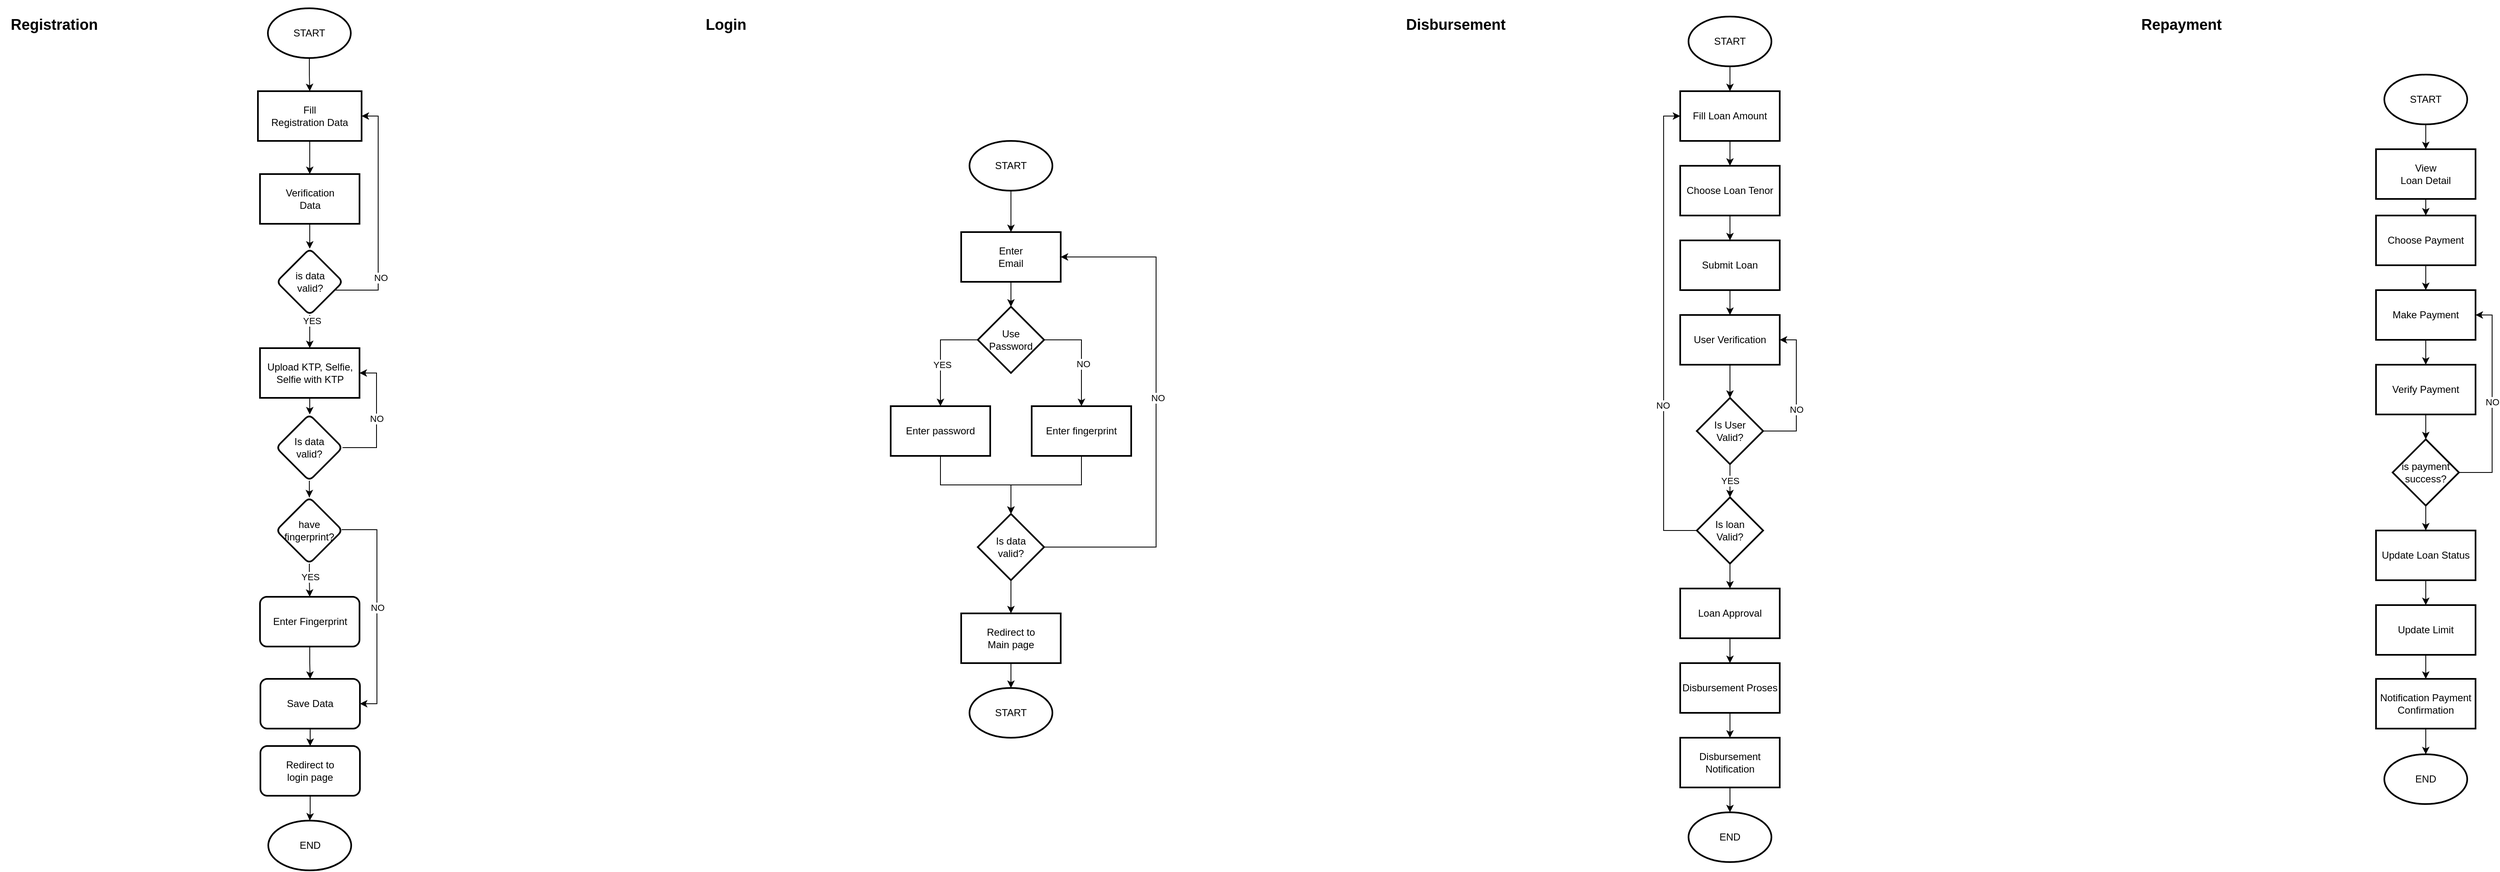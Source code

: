 <mxfile version="21.3.4" type="device">
  <diagram name="Page-1" id="yODeqKxccoryRHv-wdNr">
    <mxGraphModel dx="2074" dy="1130" grid="1" gridSize="10" guides="1" tooltips="1" connect="1" arrows="1" fold="1" page="1" pageScale="1" pageWidth="850" pageHeight="1100" math="0" shadow="0">
      <root>
        <mxCell id="0" />
        <mxCell id="1" parent="0" />
        <mxCell id="h4fI738bEiKRspc7kBQt-4" style="edgeStyle=orthogonalEdgeStyle;rounded=0;orthogonalLoop=1;jettySize=auto;html=1;entryX=0.5;entryY=0;entryDx=0;entryDy=0;" edge="1" parent="1" source="h4fI738bEiKRspc7kBQt-1" target="h4fI738bEiKRspc7kBQt-3">
          <mxGeometry relative="1" as="geometry" />
        </mxCell>
        <mxCell id="h4fI738bEiKRspc7kBQt-1" value="START" style="strokeWidth=2;html=1;shape=mxgraph.flowchart.start_1;whiteSpace=wrap;" vertex="1" parent="1">
          <mxGeometry x="363" y="30" width="100" height="60" as="geometry" />
        </mxCell>
        <mxCell id="h4fI738bEiKRspc7kBQt-2" value="&lt;h2&gt;Registration&lt;/h2&gt;" style="text;html=1;align=center;verticalAlign=middle;resizable=0;points=[];autosize=1;strokeColor=none;fillColor=none;" vertex="1" parent="1">
          <mxGeometry x="40" y="20" width="130" height="60" as="geometry" />
        </mxCell>
        <mxCell id="h4fI738bEiKRspc7kBQt-6" value="" style="edgeStyle=orthogonalEdgeStyle;rounded=0;orthogonalLoop=1;jettySize=auto;html=1;" edge="1" parent="1" source="h4fI738bEiKRspc7kBQt-3" target="h4fI738bEiKRspc7kBQt-5">
          <mxGeometry relative="1" as="geometry" />
        </mxCell>
        <mxCell id="h4fI738bEiKRspc7kBQt-3" value="Fill&lt;br&gt;Registration Data" style="rounded=0;whiteSpace=wrap;html=1;absoluteArcSize=1;arcSize=14;strokeWidth=2;" vertex="1" parent="1">
          <mxGeometry x="351" y="130" width="125" height="60" as="geometry" />
        </mxCell>
        <mxCell id="h4fI738bEiKRspc7kBQt-8" value="" style="edgeStyle=orthogonalEdgeStyle;rounded=0;orthogonalLoop=1;jettySize=auto;html=1;" edge="1" parent="1" source="h4fI738bEiKRspc7kBQt-5" target="h4fI738bEiKRspc7kBQt-7">
          <mxGeometry relative="1" as="geometry" />
        </mxCell>
        <mxCell id="h4fI738bEiKRspc7kBQt-5" value="Verification&lt;br&gt;Data" style="whiteSpace=wrap;html=1;rounded=0;arcSize=14;strokeWidth=2;" vertex="1" parent="1">
          <mxGeometry x="353.5" y="230" width="120" height="60" as="geometry" />
        </mxCell>
        <mxCell id="h4fI738bEiKRspc7kBQt-9" style="edgeStyle=orthogonalEdgeStyle;rounded=0;orthogonalLoop=1;jettySize=auto;html=1;entryX=1;entryY=0.5;entryDx=0;entryDy=0;" edge="1" parent="1" source="h4fI738bEiKRspc7kBQt-7" target="h4fI738bEiKRspc7kBQt-3">
          <mxGeometry relative="1" as="geometry">
            <Array as="points">
              <mxPoint x="496" y="370" />
              <mxPoint x="496" y="160" />
            </Array>
          </mxGeometry>
        </mxCell>
        <mxCell id="h4fI738bEiKRspc7kBQt-10" value="NO" style="edgeLabel;html=1;align=center;verticalAlign=middle;resizable=0;points=[];" vertex="1" connectable="0" parent="h4fI738bEiKRspc7kBQt-9">
          <mxGeometry x="-0.512" y="-3" relative="1" as="geometry">
            <mxPoint y="1" as="offset" />
          </mxGeometry>
        </mxCell>
        <mxCell id="h4fI738bEiKRspc7kBQt-12" value="" style="edgeStyle=orthogonalEdgeStyle;rounded=0;orthogonalLoop=1;jettySize=auto;html=1;" edge="1" parent="1" source="h4fI738bEiKRspc7kBQt-7" target="h4fI738bEiKRspc7kBQt-11">
          <mxGeometry relative="1" as="geometry" />
        </mxCell>
        <mxCell id="h4fI738bEiKRspc7kBQt-15" value="YES" style="edgeLabel;html=1;align=center;verticalAlign=middle;resizable=0;points=[];" vertex="1" connectable="0" parent="h4fI738bEiKRspc7kBQt-12">
          <mxGeometry x="-0.64" y="2" relative="1" as="geometry">
            <mxPoint as="offset" />
          </mxGeometry>
        </mxCell>
        <mxCell id="h4fI738bEiKRspc7kBQt-7" value="is data&lt;br&gt;valid?" style="rhombus;whiteSpace=wrap;html=1;rounded=1;arcSize=14;strokeWidth=2;" vertex="1" parent="1">
          <mxGeometry x="373.5" y="320" width="80" height="80" as="geometry" />
        </mxCell>
        <mxCell id="h4fI738bEiKRspc7kBQt-14" value="" style="edgeStyle=orthogonalEdgeStyle;rounded=0;orthogonalLoop=1;jettySize=auto;html=1;" edge="1" parent="1" source="h4fI738bEiKRspc7kBQt-11" target="h4fI738bEiKRspc7kBQt-13">
          <mxGeometry relative="1" as="geometry" />
        </mxCell>
        <mxCell id="h4fI738bEiKRspc7kBQt-11" value="Upload KTP, Selfie, Selfie with KTP" style="whiteSpace=wrap;html=1;rounded=0;arcSize=14;strokeWidth=2;" vertex="1" parent="1">
          <mxGeometry x="353.5" y="440" width="120" height="60" as="geometry" />
        </mxCell>
        <mxCell id="h4fI738bEiKRspc7kBQt-16" value="NO" style="edgeStyle=orthogonalEdgeStyle;rounded=0;orthogonalLoop=1;jettySize=auto;html=1;entryX=1;entryY=0.5;entryDx=0;entryDy=0;" edge="1" parent="1" source="h4fI738bEiKRspc7kBQt-13" target="h4fI738bEiKRspc7kBQt-11">
          <mxGeometry relative="1" as="geometry">
            <Array as="points">
              <mxPoint x="494" y="560" />
              <mxPoint x="494" y="470" />
            </Array>
          </mxGeometry>
        </mxCell>
        <mxCell id="zoL5AEzX4JtdxZYLXB7Z-26" value="" style="edgeStyle=orthogonalEdgeStyle;rounded=0;orthogonalLoop=1;jettySize=auto;html=1;" edge="1" parent="1" source="h4fI738bEiKRspc7kBQt-13" target="zoL5AEzX4JtdxZYLXB7Z-25">
          <mxGeometry relative="1" as="geometry" />
        </mxCell>
        <mxCell id="h4fI738bEiKRspc7kBQt-13" value="Is data&lt;br&gt;valid?" style="rhombus;whiteSpace=wrap;html=1;rounded=1;arcSize=14;strokeWidth=2;" vertex="1" parent="1">
          <mxGeometry x="373" y="520" width="80" height="80" as="geometry" />
        </mxCell>
        <mxCell id="h4fI738bEiKRspc7kBQt-20" value="" style="edgeStyle=orthogonalEdgeStyle;rounded=0;orthogonalLoop=1;jettySize=auto;html=1;" edge="1" parent="1" source="h4fI738bEiKRspc7kBQt-17" target="h4fI738bEiKRspc7kBQt-19">
          <mxGeometry relative="1" as="geometry" />
        </mxCell>
        <mxCell id="h4fI738bEiKRspc7kBQt-17" value="Save Data" style="whiteSpace=wrap;html=1;rounded=1;arcSize=14;strokeWidth=2;" vertex="1" parent="1">
          <mxGeometry x="354" y="839" width="120" height="60" as="geometry" />
        </mxCell>
        <mxCell id="h4fI738bEiKRspc7kBQt-22" style="edgeStyle=orthogonalEdgeStyle;rounded=0;orthogonalLoop=1;jettySize=auto;html=1;entryX=0.5;entryY=0;entryDx=0;entryDy=0;entryPerimeter=0;" edge="1" parent="1" source="h4fI738bEiKRspc7kBQt-19" target="h4fI738bEiKRspc7kBQt-21">
          <mxGeometry relative="1" as="geometry" />
        </mxCell>
        <mxCell id="h4fI738bEiKRspc7kBQt-19" value="Redirect to&lt;br&gt;login page" style="whiteSpace=wrap;html=1;rounded=1;arcSize=14;strokeWidth=2;" vertex="1" parent="1">
          <mxGeometry x="354" y="920" width="120" height="60" as="geometry" />
        </mxCell>
        <mxCell id="h4fI738bEiKRspc7kBQt-21" value="END" style="strokeWidth=2;html=1;shape=mxgraph.flowchart.start_1;whiteSpace=wrap;" vertex="1" parent="1">
          <mxGeometry x="363.5" y="1010" width="100" height="60" as="geometry" />
        </mxCell>
        <mxCell id="zoL5AEzX4JtdxZYLXB7Z-1" value="&lt;h2&gt;Login&lt;/h2&gt;" style="text;html=1;align=center;verticalAlign=middle;resizable=0;points=[];autosize=1;strokeColor=none;fillColor=none;" vertex="1" parent="1">
          <mxGeometry x="880" y="20" width="70" height="60" as="geometry" />
        </mxCell>
        <mxCell id="zoL5AEzX4JtdxZYLXB7Z-4" value="" style="edgeStyle=orthogonalEdgeStyle;rounded=0;orthogonalLoop=1;jettySize=auto;html=1;" edge="1" parent="1" source="zoL5AEzX4JtdxZYLXB7Z-2" target="zoL5AEzX4JtdxZYLXB7Z-3">
          <mxGeometry relative="1" as="geometry" />
        </mxCell>
        <mxCell id="zoL5AEzX4JtdxZYLXB7Z-2" value="START" style="strokeWidth=2;html=1;shape=mxgraph.flowchart.start_1;whiteSpace=wrap;" vertex="1" parent="1">
          <mxGeometry x="1209" y="190" width="100" height="60" as="geometry" />
        </mxCell>
        <mxCell id="zoL5AEzX4JtdxZYLXB7Z-8" value="" style="edgeStyle=orthogonalEdgeStyle;rounded=0;orthogonalLoop=1;jettySize=auto;html=1;" edge="1" parent="1" source="zoL5AEzX4JtdxZYLXB7Z-3" target="zoL5AEzX4JtdxZYLXB7Z-7">
          <mxGeometry relative="1" as="geometry" />
        </mxCell>
        <mxCell id="zoL5AEzX4JtdxZYLXB7Z-3" value="Enter&lt;br&gt;Email" style="whiteSpace=wrap;html=1;strokeWidth=2;" vertex="1" parent="1">
          <mxGeometry x="1199" y="300" width="120" height="60" as="geometry" />
        </mxCell>
        <mxCell id="zoL5AEzX4JtdxZYLXB7Z-12" value="" style="edgeStyle=orthogonalEdgeStyle;rounded=0;orthogonalLoop=1;jettySize=auto;html=1;exitX=0;exitY=0.5;exitDx=0;exitDy=0;" edge="1" parent="1" source="zoL5AEzX4JtdxZYLXB7Z-7" target="zoL5AEzX4JtdxZYLXB7Z-9">
          <mxGeometry relative="1" as="geometry" />
        </mxCell>
        <mxCell id="zoL5AEzX4JtdxZYLXB7Z-13" value="YES" style="edgeLabel;html=1;align=center;verticalAlign=middle;resizable=0;points=[];" vertex="1" connectable="0" parent="zoL5AEzX4JtdxZYLXB7Z-12">
          <mxGeometry x="0.2" y="2" relative="1" as="geometry">
            <mxPoint as="offset" />
          </mxGeometry>
        </mxCell>
        <mxCell id="zoL5AEzX4JtdxZYLXB7Z-19" value="" style="edgeStyle=orthogonalEdgeStyle;rounded=0;orthogonalLoop=1;jettySize=auto;html=1;" edge="1" parent="1" source="zoL5AEzX4JtdxZYLXB7Z-7" target="zoL5AEzX4JtdxZYLXB7Z-18">
          <mxGeometry relative="1" as="geometry">
            <Array as="points">
              <mxPoint x="1344" y="430" />
            </Array>
          </mxGeometry>
        </mxCell>
        <mxCell id="zoL5AEzX4JtdxZYLXB7Z-20" value="NO" style="edgeLabel;html=1;align=center;verticalAlign=middle;resizable=0;points=[];" vertex="1" connectable="0" parent="zoL5AEzX4JtdxZYLXB7Z-19">
          <mxGeometry x="0.187" y="2" relative="1" as="geometry">
            <mxPoint as="offset" />
          </mxGeometry>
        </mxCell>
        <mxCell id="zoL5AEzX4JtdxZYLXB7Z-7" value="Use&lt;br&gt;Password" style="rhombus;whiteSpace=wrap;html=1;strokeWidth=2;" vertex="1" parent="1">
          <mxGeometry x="1219" y="390" width="80" height="80" as="geometry" />
        </mxCell>
        <mxCell id="zoL5AEzX4JtdxZYLXB7Z-35" value="" style="edgeStyle=orthogonalEdgeStyle;rounded=0;orthogonalLoop=1;jettySize=auto;html=1;" edge="1" parent="1" source="zoL5AEzX4JtdxZYLXB7Z-9" target="zoL5AEzX4JtdxZYLXB7Z-34">
          <mxGeometry relative="1" as="geometry" />
        </mxCell>
        <mxCell id="zoL5AEzX4JtdxZYLXB7Z-9" value="Enter password" style="whiteSpace=wrap;html=1;strokeWidth=2;" vertex="1" parent="1">
          <mxGeometry x="1114" y="510" width="120" height="60" as="geometry" />
        </mxCell>
        <mxCell id="zoL5AEzX4JtdxZYLXB7Z-36" style="edgeStyle=orthogonalEdgeStyle;rounded=0;orthogonalLoop=1;jettySize=auto;html=1;entryX=0.5;entryY=0;entryDx=0;entryDy=0;" edge="1" parent="1" source="zoL5AEzX4JtdxZYLXB7Z-18" target="zoL5AEzX4JtdxZYLXB7Z-34">
          <mxGeometry relative="1" as="geometry" />
        </mxCell>
        <mxCell id="zoL5AEzX4JtdxZYLXB7Z-18" value="Enter fingerprint" style="whiteSpace=wrap;html=1;strokeWidth=2;" vertex="1" parent="1">
          <mxGeometry x="1284" y="510" width="120" height="60" as="geometry" />
        </mxCell>
        <mxCell id="zoL5AEzX4JtdxZYLXB7Z-28" value="" style="edgeStyle=orthogonalEdgeStyle;rounded=0;orthogonalLoop=1;jettySize=auto;html=1;" edge="1" parent="1" source="zoL5AEzX4JtdxZYLXB7Z-25" target="zoL5AEzX4JtdxZYLXB7Z-27">
          <mxGeometry relative="1" as="geometry" />
        </mxCell>
        <mxCell id="zoL5AEzX4JtdxZYLXB7Z-30" value="YES" style="edgeLabel;html=1;align=center;verticalAlign=middle;resizable=0;points=[];" vertex="1" connectable="0" parent="zoL5AEzX4JtdxZYLXB7Z-28">
          <mxGeometry x="-0.21" y="1" relative="1" as="geometry">
            <mxPoint as="offset" />
          </mxGeometry>
        </mxCell>
        <mxCell id="zoL5AEzX4JtdxZYLXB7Z-32" value="NO" style="edgeStyle=orthogonalEdgeStyle;rounded=0;orthogonalLoop=1;jettySize=auto;html=1;entryX=1;entryY=0.5;entryDx=0;entryDy=0;" edge="1" parent="1" source="zoL5AEzX4JtdxZYLXB7Z-25" target="h4fI738bEiKRspc7kBQt-17">
          <mxGeometry relative="1" as="geometry">
            <Array as="points">
              <mxPoint x="494.5" y="659" />
              <mxPoint x="494.5" y="869" />
            </Array>
          </mxGeometry>
        </mxCell>
        <mxCell id="zoL5AEzX4JtdxZYLXB7Z-25" value="have fingerprint?" style="rhombus;whiteSpace=wrap;html=1;rounded=1;arcSize=14;strokeWidth=2;" vertex="1" parent="1">
          <mxGeometry x="373" y="620" width="80" height="80" as="geometry" />
        </mxCell>
        <mxCell id="zoL5AEzX4JtdxZYLXB7Z-31" value="" style="edgeStyle=orthogonalEdgeStyle;rounded=0;orthogonalLoop=1;jettySize=auto;html=1;" edge="1" parent="1" source="zoL5AEzX4JtdxZYLXB7Z-27" target="h4fI738bEiKRspc7kBQt-17">
          <mxGeometry relative="1" as="geometry" />
        </mxCell>
        <mxCell id="zoL5AEzX4JtdxZYLXB7Z-27" value="Enter Fingerprint" style="whiteSpace=wrap;html=1;rounded=1;arcSize=14;strokeWidth=2;" vertex="1" parent="1">
          <mxGeometry x="353.5" y="740" width="120" height="60" as="geometry" />
        </mxCell>
        <mxCell id="zoL5AEzX4JtdxZYLXB7Z-37" style="edgeStyle=orthogonalEdgeStyle;rounded=0;orthogonalLoop=1;jettySize=auto;html=1;entryX=1;entryY=0.5;entryDx=0;entryDy=0;" edge="1" parent="1" source="zoL5AEzX4JtdxZYLXB7Z-34" target="zoL5AEzX4JtdxZYLXB7Z-3">
          <mxGeometry relative="1" as="geometry">
            <mxPoint x="1434" y="380" as="targetPoint" />
            <Array as="points">
              <mxPoint x="1434" y="680" />
              <mxPoint x="1434" y="330" />
            </Array>
          </mxGeometry>
        </mxCell>
        <mxCell id="zoL5AEzX4JtdxZYLXB7Z-40" value="NO" style="edgeLabel;html=1;align=center;verticalAlign=middle;resizable=0;points=[];" vertex="1" connectable="0" parent="zoL5AEzX4JtdxZYLXB7Z-37">
          <mxGeometry x="0.05" y="-2" relative="1" as="geometry">
            <mxPoint as="offset" />
          </mxGeometry>
        </mxCell>
        <mxCell id="zoL5AEzX4JtdxZYLXB7Z-42" value="" style="edgeStyle=orthogonalEdgeStyle;rounded=0;orthogonalLoop=1;jettySize=auto;html=1;" edge="1" parent="1" source="zoL5AEzX4JtdxZYLXB7Z-34" target="zoL5AEzX4JtdxZYLXB7Z-41">
          <mxGeometry relative="1" as="geometry" />
        </mxCell>
        <mxCell id="zoL5AEzX4JtdxZYLXB7Z-34" value="Is data&lt;br&gt;valid?" style="rhombus;whiteSpace=wrap;html=1;strokeWidth=2;" vertex="1" parent="1">
          <mxGeometry x="1219" y="640" width="80" height="80" as="geometry" />
        </mxCell>
        <mxCell id="zoL5AEzX4JtdxZYLXB7Z-44" value="" style="edgeStyle=orthogonalEdgeStyle;rounded=0;orthogonalLoop=1;jettySize=auto;html=1;" edge="1" parent="1" source="zoL5AEzX4JtdxZYLXB7Z-41" target="zoL5AEzX4JtdxZYLXB7Z-43">
          <mxGeometry relative="1" as="geometry" />
        </mxCell>
        <mxCell id="zoL5AEzX4JtdxZYLXB7Z-41" value="Redirect to&lt;br&gt;Main page" style="whiteSpace=wrap;html=1;strokeWidth=2;" vertex="1" parent="1">
          <mxGeometry x="1199" y="760" width="120" height="60" as="geometry" />
        </mxCell>
        <mxCell id="zoL5AEzX4JtdxZYLXB7Z-43" value="START" style="strokeWidth=2;html=1;shape=mxgraph.flowchart.start_1;whiteSpace=wrap;" vertex="1" parent="1">
          <mxGeometry x="1209" y="850" width="100" height="60" as="geometry" />
        </mxCell>
        <mxCell id="zoL5AEzX4JtdxZYLXB7Z-45" value="&lt;h2&gt;Disbursement&lt;/h2&gt;" style="text;html=1;align=center;verticalAlign=middle;resizable=0;points=[];autosize=1;strokeColor=none;fillColor=none;" vertex="1" parent="1">
          <mxGeometry x="1725" y="20" width="140" height="60" as="geometry" />
        </mxCell>
        <mxCell id="zoL5AEzX4JtdxZYLXB7Z-69" value="" style="edgeStyle=orthogonalEdgeStyle;rounded=0;orthogonalLoop=1;jettySize=auto;html=1;" edge="1" parent="1" source="zoL5AEzX4JtdxZYLXB7Z-46" target="zoL5AEzX4JtdxZYLXB7Z-51">
          <mxGeometry relative="1" as="geometry" />
        </mxCell>
        <mxCell id="zoL5AEzX4JtdxZYLXB7Z-46" value="START" style="strokeWidth=2;html=1;shape=mxgraph.flowchart.start_1;whiteSpace=wrap;" vertex="1" parent="1">
          <mxGeometry x="2076" y="40" width="100" height="60" as="geometry" />
        </mxCell>
        <mxCell id="zoL5AEzX4JtdxZYLXB7Z-72" value="" style="edgeStyle=orthogonalEdgeStyle;rounded=0;orthogonalLoop=1;jettySize=auto;html=1;" edge="1" parent="1" source="zoL5AEzX4JtdxZYLXB7Z-49" target="zoL5AEzX4JtdxZYLXB7Z-71">
          <mxGeometry relative="1" as="geometry" />
        </mxCell>
        <mxCell id="zoL5AEzX4JtdxZYLXB7Z-49" value="User Verification" style="whiteSpace=wrap;html=1;strokeWidth=2;" vertex="1" parent="1">
          <mxGeometry x="2066" y="400" width="120" height="60" as="geometry" />
        </mxCell>
        <mxCell id="zoL5AEzX4JtdxZYLXB7Z-55" value="" style="edgeStyle=orthogonalEdgeStyle;rounded=0;orthogonalLoop=1;jettySize=auto;html=1;" edge="1" parent="1" source="zoL5AEzX4JtdxZYLXB7Z-51" target="zoL5AEzX4JtdxZYLXB7Z-54">
          <mxGeometry relative="1" as="geometry" />
        </mxCell>
        <mxCell id="zoL5AEzX4JtdxZYLXB7Z-51" value="Fill Loan Amount" style="whiteSpace=wrap;html=1;strokeWidth=2;" vertex="1" parent="1">
          <mxGeometry x="2066" y="130" width="120" height="60" as="geometry" />
        </mxCell>
        <mxCell id="zoL5AEzX4JtdxZYLXB7Z-59" value="" style="edgeStyle=orthogonalEdgeStyle;rounded=0;orthogonalLoop=1;jettySize=auto;html=1;" edge="1" parent="1" source="zoL5AEzX4JtdxZYLXB7Z-54" target="zoL5AEzX4JtdxZYLXB7Z-58">
          <mxGeometry relative="1" as="geometry" />
        </mxCell>
        <mxCell id="zoL5AEzX4JtdxZYLXB7Z-54" value="Choose Loan Tenor" style="whiteSpace=wrap;html=1;strokeWidth=2;" vertex="1" parent="1">
          <mxGeometry x="2066" y="220" width="120" height="60" as="geometry" />
        </mxCell>
        <mxCell id="zoL5AEzX4JtdxZYLXB7Z-70" value="" style="edgeStyle=orthogonalEdgeStyle;rounded=0;orthogonalLoop=1;jettySize=auto;html=1;" edge="1" parent="1" source="zoL5AEzX4JtdxZYLXB7Z-58" target="zoL5AEzX4JtdxZYLXB7Z-49">
          <mxGeometry relative="1" as="geometry" />
        </mxCell>
        <mxCell id="zoL5AEzX4JtdxZYLXB7Z-58" value="Submit Loan" style="whiteSpace=wrap;html=1;strokeWidth=2;" vertex="1" parent="1">
          <mxGeometry x="2066" y="310" width="120" height="60" as="geometry" />
        </mxCell>
        <mxCell id="zoL5AEzX4JtdxZYLXB7Z-63" value="" style="edgeStyle=orthogonalEdgeStyle;rounded=0;orthogonalLoop=1;jettySize=auto;html=1;" edge="1" parent="1" source="zoL5AEzX4JtdxZYLXB7Z-60" target="zoL5AEzX4JtdxZYLXB7Z-62">
          <mxGeometry relative="1" as="geometry" />
        </mxCell>
        <mxCell id="zoL5AEzX4JtdxZYLXB7Z-60" value="Loan Approval" style="whiteSpace=wrap;html=1;strokeWidth=2;" vertex="1" parent="1">
          <mxGeometry x="2066" y="730" width="120" height="60" as="geometry" />
        </mxCell>
        <mxCell id="zoL5AEzX4JtdxZYLXB7Z-65" value="" style="edgeStyle=orthogonalEdgeStyle;rounded=0;orthogonalLoop=1;jettySize=auto;html=1;" edge="1" parent="1" source="zoL5AEzX4JtdxZYLXB7Z-62" target="zoL5AEzX4JtdxZYLXB7Z-64">
          <mxGeometry relative="1" as="geometry" />
        </mxCell>
        <mxCell id="zoL5AEzX4JtdxZYLXB7Z-62" value="Disbursement Proses" style="whiteSpace=wrap;html=1;strokeWidth=2;" vertex="1" parent="1">
          <mxGeometry x="2066" y="820" width="120" height="60" as="geometry" />
        </mxCell>
        <mxCell id="zoL5AEzX4JtdxZYLXB7Z-80" value="" style="edgeStyle=orthogonalEdgeStyle;rounded=0;orthogonalLoop=1;jettySize=auto;html=1;" edge="1" parent="1" source="zoL5AEzX4JtdxZYLXB7Z-64" target="zoL5AEzX4JtdxZYLXB7Z-79">
          <mxGeometry relative="1" as="geometry" />
        </mxCell>
        <mxCell id="zoL5AEzX4JtdxZYLXB7Z-64" value="Disbursement Notification" style="whiteSpace=wrap;html=1;strokeWidth=2;" vertex="1" parent="1">
          <mxGeometry x="2066" y="910" width="120" height="60" as="geometry" />
        </mxCell>
        <mxCell id="zoL5AEzX4JtdxZYLXB7Z-76" style="edgeStyle=orthogonalEdgeStyle;rounded=0;orthogonalLoop=1;jettySize=auto;html=1;entryX=0;entryY=0.5;entryDx=0;entryDy=0;" edge="1" parent="1" source="zoL5AEzX4JtdxZYLXB7Z-66" target="zoL5AEzX4JtdxZYLXB7Z-51">
          <mxGeometry relative="1" as="geometry">
            <Array as="points">
              <mxPoint x="2046" y="660" />
              <mxPoint x="2046" y="160" />
            </Array>
          </mxGeometry>
        </mxCell>
        <mxCell id="zoL5AEzX4JtdxZYLXB7Z-77" value="NO" style="edgeLabel;html=1;align=center;verticalAlign=middle;resizable=0;points=[];" vertex="1" connectable="0" parent="zoL5AEzX4JtdxZYLXB7Z-76">
          <mxGeometry x="-0.318" y="1" relative="1" as="geometry">
            <mxPoint as="offset" />
          </mxGeometry>
        </mxCell>
        <mxCell id="zoL5AEzX4JtdxZYLXB7Z-78" value="" style="edgeStyle=orthogonalEdgeStyle;rounded=0;orthogonalLoop=1;jettySize=auto;html=1;" edge="1" parent="1" source="zoL5AEzX4JtdxZYLXB7Z-66" target="zoL5AEzX4JtdxZYLXB7Z-60">
          <mxGeometry relative="1" as="geometry" />
        </mxCell>
        <mxCell id="zoL5AEzX4JtdxZYLXB7Z-66" value="Is loan&lt;br&gt;Valid?" style="rhombus;whiteSpace=wrap;html=1;strokeWidth=2;" vertex="1" parent="1">
          <mxGeometry x="2086" y="620" width="80" height="80" as="geometry" />
        </mxCell>
        <mxCell id="zoL5AEzX4JtdxZYLXB7Z-73" style="edgeStyle=orthogonalEdgeStyle;rounded=0;orthogonalLoop=1;jettySize=auto;html=1;entryX=1;entryY=0.5;entryDx=0;entryDy=0;" edge="1" parent="1" source="zoL5AEzX4JtdxZYLXB7Z-71" target="zoL5AEzX4JtdxZYLXB7Z-49">
          <mxGeometry relative="1" as="geometry">
            <Array as="points">
              <mxPoint x="2206" y="540" />
              <mxPoint x="2206" y="430" />
            </Array>
          </mxGeometry>
        </mxCell>
        <mxCell id="zoL5AEzX4JtdxZYLXB7Z-74" value="NO" style="edgeLabel;html=1;align=center;verticalAlign=middle;resizable=0;points=[];" vertex="1" connectable="0" parent="zoL5AEzX4JtdxZYLXB7Z-73">
          <mxGeometry x="-0.224" relative="1" as="geometry">
            <mxPoint as="offset" />
          </mxGeometry>
        </mxCell>
        <mxCell id="zoL5AEzX4JtdxZYLXB7Z-75" value="YES" style="edgeStyle=orthogonalEdgeStyle;rounded=0;orthogonalLoop=1;jettySize=auto;html=1;" edge="1" parent="1" source="zoL5AEzX4JtdxZYLXB7Z-71" target="zoL5AEzX4JtdxZYLXB7Z-66">
          <mxGeometry relative="1" as="geometry" />
        </mxCell>
        <mxCell id="zoL5AEzX4JtdxZYLXB7Z-71" value="Is User&lt;br&gt;Valid?" style="rhombus;whiteSpace=wrap;html=1;strokeWidth=2;" vertex="1" parent="1">
          <mxGeometry x="2086" y="500" width="80" height="80" as="geometry" />
        </mxCell>
        <mxCell id="zoL5AEzX4JtdxZYLXB7Z-79" value="END" style="strokeWidth=2;html=1;shape=mxgraph.flowchart.start_1;whiteSpace=wrap;" vertex="1" parent="1">
          <mxGeometry x="2076" y="1000" width="100" height="60" as="geometry" />
        </mxCell>
        <mxCell id="zoL5AEzX4JtdxZYLXB7Z-84" value="" style="edgeStyle=orthogonalEdgeStyle;rounded=0;orthogonalLoop=1;jettySize=auto;html=1;" edge="1" parent="1" source="zoL5AEzX4JtdxZYLXB7Z-81" target="zoL5AEzX4JtdxZYLXB7Z-83">
          <mxGeometry relative="1" as="geometry" />
        </mxCell>
        <mxCell id="zoL5AEzX4JtdxZYLXB7Z-81" value="START" style="strokeWidth=2;html=1;shape=mxgraph.flowchart.start_1;whiteSpace=wrap;" vertex="1" parent="1">
          <mxGeometry x="2915" y="110" width="100" height="60" as="geometry" />
        </mxCell>
        <mxCell id="zoL5AEzX4JtdxZYLXB7Z-82" value="&lt;h2&gt;Repayment&lt;/h2&gt;" style="text;html=1;align=center;verticalAlign=middle;resizable=0;points=[];autosize=1;strokeColor=none;fillColor=none;" vertex="1" parent="1">
          <mxGeometry x="2610" y="20" width="120" height="60" as="geometry" />
        </mxCell>
        <mxCell id="zoL5AEzX4JtdxZYLXB7Z-86" value="" style="edgeStyle=orthogonalEdgeStyle;rounded=0;orthogonalLoop=1;jettySize=auto;html=1;" edge="1" parent="1" source="zoL5AEzX4JtdxZYLXB7Z-83" target="zoL5AEzX4JtdxZYLXB7Z-85">
          <mxGeometry relative="1" as="geometry" />
        </mxCell>
        <mxCell id="zoL5AEzX4JtdxZYLXB7Z-83" value="View&lt;br&gt;Loan Detail" style="whiteSpace=wrap;html=1;strokeWidth=2;" vertex="1" parent="1">
          <mxGeometry x="2905" y="200" width="120" height="60" as="geometry" />
        </mxCell>
        <mxCell id="zoL5AEzX4JtdxZYLXB7Z-88" value="" style="edgeStyle=orthogonalEdgeStyle;rounded=0;orthogonalLoop=1;jettySize=auto;html=1;" edge="1" parent="1" source="zoL5AEzX4JtdxZYLXB7Z-85" target="zoL5AEzX4JtdxZYLXB7Z-87">
          <mxGeometry relative="1" as="geometry" />
        </mxCell>
        <mxCell id="zoL5AEzX4JtdxZYLXB7Z-85" value="Choose Payment" style="whiteSpace=wrap;html=1;strokeWidth=2;" vertex="1" parent="1">
          <mxGeometry x="2905" y="280" width="120" height="60" as="geometry" />
        </mxCell>
        <mxCell id="zoL5AEzX4JtdxZYLXB7Z-90" value="" style="edgeStyle=orthogonalEdgeStyle;rounded=0;orthogonalLoop=1;jettySize=auto;html=1;" edge="1" parent="1" source="zoL5AEzX4JtdxZYLXB7Z-87" target="zoL5AEzX4JtdxZYLXB7Z-89">
          <mxGeometry relative="1" as="geometry" />
        </mxCell>
        <mxCell id="zoL5AEzX4JtdxZYLXB7Z-87" value="Make Payment" style="whiteSpace=wrap;html=1;strokeWidth=2;" vertex="1" parent="1">
          <mxGeometry x="2905" y="370" width="120" height="60" as="geometry" />
        </mxCell>
        <mxCell id="zoL5AEzX4JtdxZYLXB7Z-92" value="" style="edgeStyle=orthogonalEdgeStyle;rounded=0;orthogonalLoop=1;jettySize=auto;html=1;" edge="1" parent="1" source="zoL5AEzX4JtdxZYLXB7Z-89" target="zoL5AEzX4JtdxZYLXB7Z-91">
          <mxGeometry relative="1" as="geometry" />
        </mxCell>
        <mxCell id="zoL5AEzX4JtdxZYLXB7Z-89" value="Verify Payment" style="whiteSpace=wrap;html=1;strokeWidth=2;" vertex="1" parent="1">
          <mxGeometry x="2905" y="460" width="120" height="60" as="geometry" />
        </mxCell>
        <mxCell id="zoL5AEzX4JtdxZYLXB7Z-93" value="NO" style="edgeStyle=orthogonalEdgeStyle;rounded=0;orthogonalLoop=1;jettySize=auto;html=1;entryX=1;entryY=0.5;entryDx=0;entryDy=0;" edge="1" parent="1" source="zoL5AEzX4JtdxZYLXB7Z-91" target="zoL5AEzX4JtdxZYLXB7Z-87">
          <mxGeometry relative="1" as="geometry">
            <Array as="points">
              <mxPoint x="3045" y="590" />
              <mxPoint x="3045" y="400" />
            </Array>
          </mxGeometry>
        </mxCell>
        <mxCell id="zoL5AEzX4JtdxZYLXB7Z-95" value="" style="edgeStyle=orthogonalEdgeStyle;rounded=0;orthogonalLoop=1;jettySize=auto;html=1;" edge="1" parent="1" source="zoL5AEzX4JtdxZYLXB7Z-91" target="zoL5AEzX4JtdxZYLXB7Z-94">
          <mxGeometry relative="1" as="geometry" />
        </mxCell>
        <mxCell id="zoL5AEzX4JtdxZYLXB7Z-91" value="is payment&lt;br&gt;success?" style="rhombus;whiteSpace=wrap;html=1;strokeWidth=2;" vertex="1" parent="1">
          <mxGeometry x="2925" y="550" width="80" height="80" as="geometry" />
        </mxCell>
        <mxCell id="zoL5AEzX4JtdxZYLXB7Z-97" value="" style="edgeStyle=orthogonalEdgeStyle;rounded=0;orthogonalLoop=1;jettySize=auto;html=1;" edge="1" parent="1" source="zoL5AEzX4JtdxZYLXB7Z-94" target="zoL5AEzX4JtdxZYLXB7Z-96">
          <mxGeometry relative="1" as="geometry" />
        </mxCell>
        <mxCell id="zoL5AEzX4JtdxZYLXB7Z-94" value="Update Loan Status" style="whiteSpace=wrap;html=1;strokeWidth=2;" vertex="1" parent="1">
          <mxGeometry x="2905" y="660" width="120" height="60" as="geometry" />
        </mxCell>
        <mxCell id="zoL5AEzX4JtdxZYLXB7Z-99" value="" style="edgeStyle=orthogonalEdgeStyle;rounded=0;orthogonalLoop=1;jettySize=auto;html=1;" edge="1" parent="1" source="zoL5AEzX4JtdxZYLXB7Z-96" target="zoL5AEzX4JtdxZYLXB7Z-98">
          <mxGeometry relative="1" as="geometry" />
        </mxCell>
        <mxCell id="zoL5AEzX4JtdxZYLXB7Z-96" value="Update Limit" style="whiteSpace=wrap;html=1;strokeWidth=2;" vertex="1" parent="1">
          <mxGeometry x="2905" y="750" width="120" height="60" as="geometry" />
        </mxCell>
        <mxCell id="zoL5AEzX4JtdxZYLXB7Z-101" value="" style="edgeStyle=orthogonalEdgeStyle;rounded=0;orthogonalLoop=1;jettySize=auto;html=1;" edge="1" parent="1" source="zoL5AEzX4JtdxZYLXB7Z-98" target="zoL5AEzX4JtdxZYLXB7Z-100">
          <mxGeometry relative="1" as="geometry" />
        </mxCell>
        <mxCell id="zoL5AEzX4JtdxZYLXB7Z-98" value="Notification Payment Confirmation" style="whiteSpace=wrap;html=1;strokeWidth=2;" vertex="1" parent="1">
          <mxGeometry x="2905" y="839" width="120" height="60" as="geometry" />
        </mxCell>
        <mxCell id="zoL5AEzX4JtdxZYLXB7Z-100" value="END" style="strokeWidth=2;html=1;shape=mxgraph.flowchart.start_1;whiteSpace=wrap;" vertex="1" parent="1">
          <mxGeometry x="2915" y="930" width="100" height="60" as="geometry" />
        </mxCell>
      </root>
    </mxGraphModel>
  </diagram>
</mxfile>
